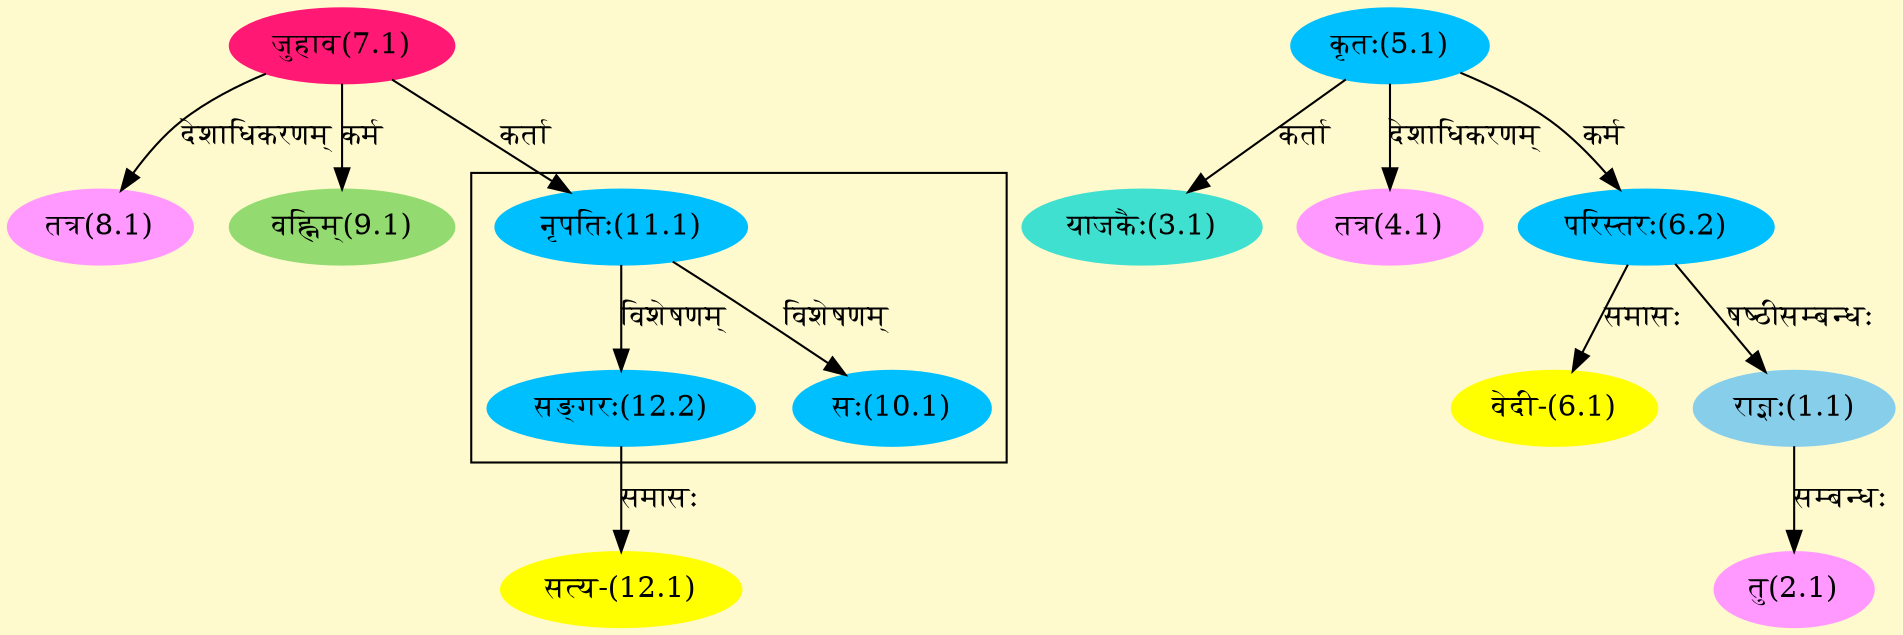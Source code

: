 digraph G{
rankdir=BT;
 compound=true;
 bgcolor="lemonchiffon1";

subgraph cluster_1{
Node10_1 [style=filled, color="#00BFFF" label = "सः(10.1)"]
Node11_1 [style=filled, color="#00BFFF" label = "नृपतिः(11.1)"]
Node12_2 [style=filled, color="#00BFFF" label = "सङ्गरः(12.2)"]

}
Node1_1 [style=filled, color="#87CEEB" label = "राज्ञः(1.1)"]
Node6_2 [style=filled, color="#00BFFF" label = "परिस्तरः(6.2)"]
Node2_1 [style=filled, color="#FF99FF" label = "तु(2.1)"]
Node3_1 [style=filled, color="#40E0D0" label = "याजकैः(3.1)"]
Node5_1 [style=filled, color="#00BFFF" label = "कृतः(5.1)"]
Node4_1 [style=filled, color="#FF99FF" label = "तत्र(4.1)"]
Node6_1 [style=filled, color="#FFFF00" label = "वेदी-(6.1)"]
Node7_1 [style=filled, color="#FF1975" label = "जुहाव(7.1)"]
Node11_1 [style=filled, color="#00BFFF" label = "नृपतिः(11.1)"]
Node [style=filled, color="" label = "()"]
Node8_1 [style=filled, color="#FF99FF" label = "तत्र(8.1)"]
Node9_1 [style=filled, color="#93DB70" label = "वह्निम्(9.1)"]
Node12_1 [style=filled, color="#FFFF00" label = "सत्य-(12.1)"]
Node12_2 [style=filled, color="#00BFFF" label = "सङ्गरः(12.2)"]
/* Start of Relations section */

Node1_1 -> Node6_2 [  label="षष्ठीसम्बन्धः"  dir="back" ]
Node2_1 -> Node1_1 [  label="सम्बन्धः"  dir="back" ]
Node3_1 -> Node5_1 [  label="कर्ता"  dir="back" ]
Node4_1 -> Node5_1 [  label="देशाधिकरणम्"  dir="back" ]
Node6_1 -> Node6_2 [  label="समासः"  dir="back" ]
Node6_2 -> Node5_1 [  label="कर्म"  dir="back" ]
Node8_1 -> Node7_1 [  label="देशाधिकरणम्"  dir="back" ]
Node9_1 -> Node7_1 [  label="कर्म"  dir="back" ]
Node10_1 -> Node11_1 [  label="विशेषणम्"  dir="back" ]
Node11_1 -> Node7_1 [  label="कर्ता"  dir="back" ]
Node12_1 -> Node12_2 [  label="समासः"  dir="back" ]
Node12_2 -> Node11_1 [  label="विशेषणम्"  dir="back" ]
}
